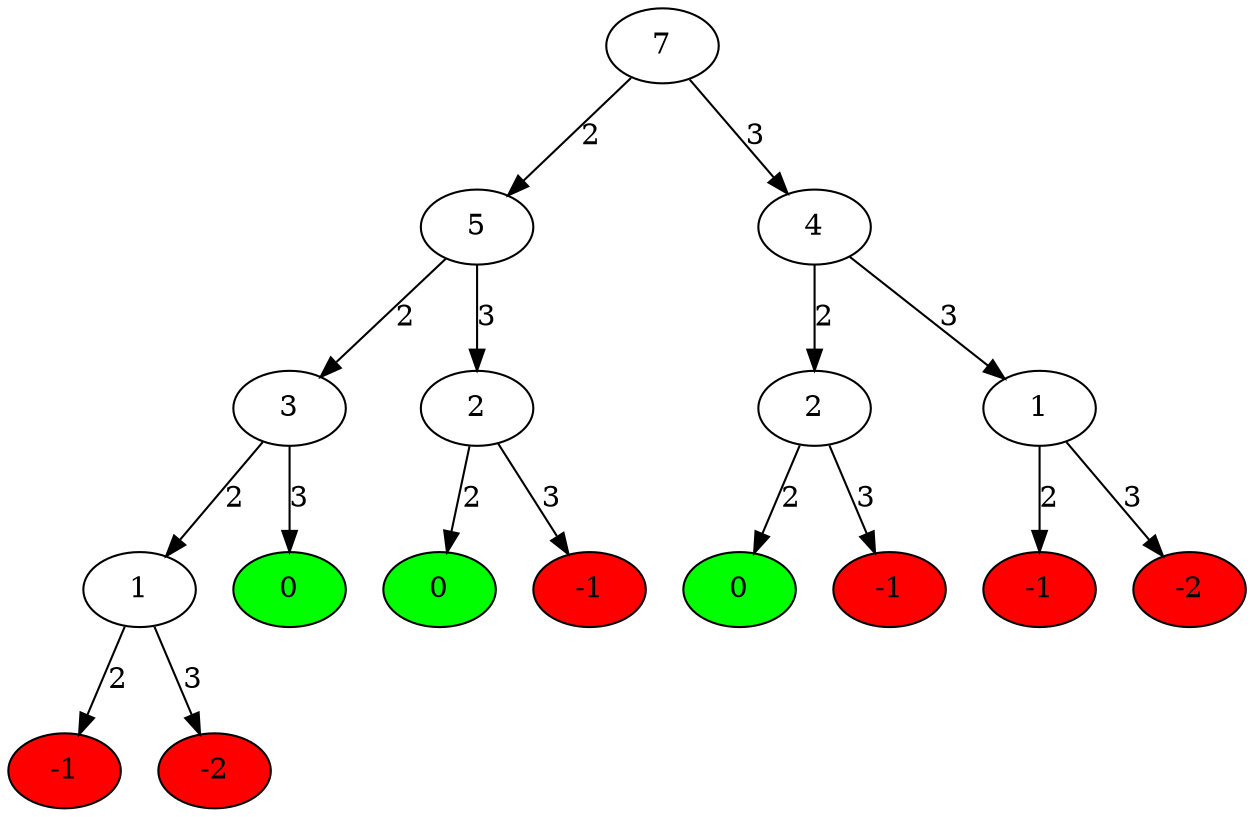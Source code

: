 digraph G {

100[label=7];
101[label=5];
100->101[label=2];
101[label=5];
102[label=3];
101->102[label=2];
102[label=3];
103[label=1];
102->103[label=2];
103[label=1];
104[label=-1, style=filled, fillcolor=red]
103->104[label=2];
103[label=1];
106[label=-2, style=filled, fillcolor=red]
103->106[label=3];
102[label=3];
108[label=0, style=filled, fillcolor=green]
102->108[label=3];
101[label=5];
110[label=2];
101->110[label=3];
110[label=2];
111[label=0, style=filled, fillcolor=green]
110->111[label=2];
110[label=2];
113[label=-1, style=filled, fillcolor=red]
110->113[label=3];
100[label=7];
115[label=4];
100->115[label=3];
115[label=4];
116[label=2];
115->116[label=2];
116[label=2];
117[label=0, style=filled, fillcolor=green]
116->117[label=2];
116[label=2];
119[label=-1, style=filled, fillcolor=red]
116->119[label=3];
115[label=4];
121[label=1];
115->121[label=3];
121[label=1];
122[label=-1, style=filled, fillcolor=red]
121->122[label=2];
121[label=1];
124[label=-2, style=filled, fillcolor=red]
121->124[label=3];
}


